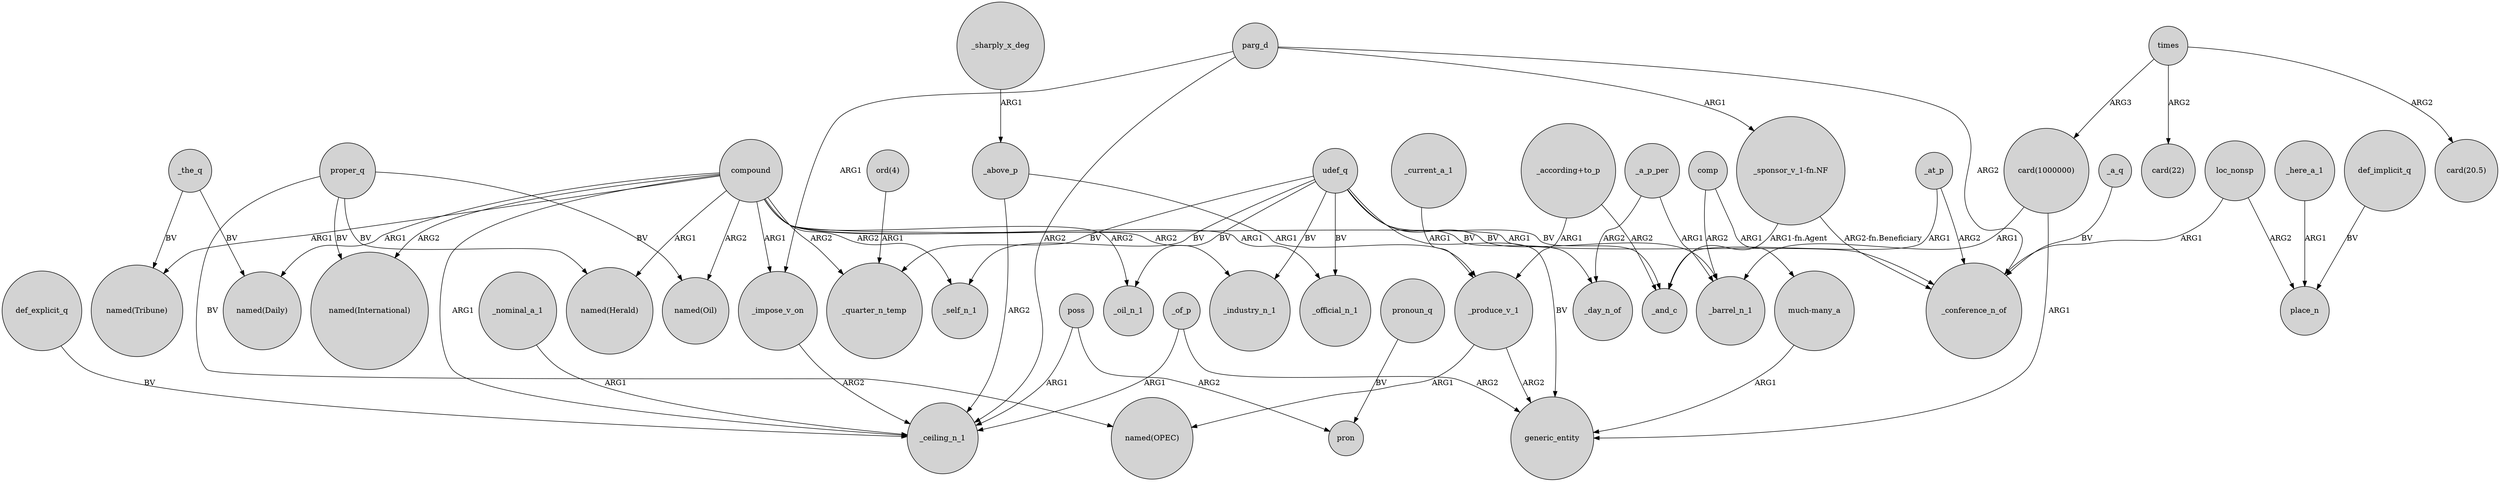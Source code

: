 digraph {
	node [shape=circle style=filled]
	"card(1000000)" -> generic_entity [label=ARG1]
	_of_p -> generic_entity [label=ARG2]
	_the_q -> "named(Tribune)" [label=BV]
	compound -> _quarter_n_temp [label=ARG2]
	parg_d -> _conference_n_of [label=ARG2]
	_here_a_1 -> place_n [label=ARG1]
	udef_q -> generic_entity [label=BV]
	_a_p_per -> _day_n_of [label=ARG2]
	poss -> pron [label=ARG2]
	proper_q -> "named(Herald)" [label=BV]
	parg_d -> _impose_v_on [label=ARG1]
	_a_q -> _conference_n_of [label=BV]
	"much-many_a" -> generic_entity [label=ARG1]
	compound -> _conference_n_of [label=ARG1]
	_of_p -> _ceiling_n_1 [label=ARG1]
	"ord(4)" -> _quarter_n_temp [label=ARG1]
	"card(1000000)" -> _barrel_n_1 [label=ARG1]
	"_according+to_p" -> _and_c [label=ARG2]
	compound -> "named(Herald)" [label=ARG1]
	udef_q -> _day_n_of [label=BV]
	poss -> _ceiling_n_1 [label=ARG1]
	"_according+to_p" -> _produce_v_1 [label=ARG1]
	_produce_v_1 -> "named(OPEC)" [label=ARG1]
	def_implicit_q -> place_n [label=BV]
	loc_nonsp -> _conference_n_of [label=ARG1]
	times -> "card(20.5)" [label=ARG2]
	_at_p -> _and_c [label=ARG1]
	compound -> "named(Tribune)" [label=ARG1]
	compound -> "named(Oil)" [label=ARG2]
	_above_p -> _ceiling_n_1 [label=ARG2]
	pronoun_q -> pron [label=BV]
	compound -> _oil_n_1 [label=ARG2]
	_above_p -> _produce_v_1 [label=ARG1]
	_nominal_a_1 -> _ceiling_n_1 [label=ARG1]
	_a_p_per -> _barrel_n_1 [label=ARG1]
	proper_q -> "named(Oil)" [label=BV]
	_current_a_1 -> _produce_v_1 [label=ARG1]
	_the_q -> "named(Daily)" [label=BV]
	comp -> "much-many_a" [label=ARG1]
	compound -> _industry_n_1 [label=ARG2]
	_at_p -> _conference_n_of [label=ARG2]
	"_sponsor_v_1-fn.NF" -> _and_c [label="ARG1-fn.Agent"]
	times -> "card(1000000)" [label=ARG3]
	comp -> _barrel_n_1 [label=ARG2]
	udef_q -> _official_n_1 [label=BV]
	_produce_v_1 -> generic_entity [label=ARG2]
	"_sponsor_v_1-fn.NF" -> _conference_n_of [label="ARG2-fn.Beneficiary"]
	udef_q -> _self_n_1 [label=BV]
	parg_d -> "_sponsor_v_1-fn.NF" [label=ARG1]
	compound -> "named(International)" [label=ARG2]
	compound -> _self_n_1 [label=ARG2]
	_impose_v_on -> _ceiling_n_1 [label=ARG2]
	udef_q -> _oil_n_1 [label=BV]
	parg_d -> _ceiling_n_1 [label=ARG2]
	compound -> _ceiling_n_1 [label=ARG1]
	compound -> _official_n_1 [label=ARG1]
	compound -> "named(Daily)" [label=ARG1]
	loc_nonsp -> place_n [label=ARG2]
	proper_q -> "named(OPEC)" [label=BV]
	compound -> _impose_v_on [label=ARG1]
	udef_q -> _barrel_n_1 [label=BV]
	udef_q -> _quarter_n_temp [label=BV]
	def_explicit_q -> _ceiling_n_1 [label=BV]
	udef_q -> _and_c [label=BV]
	times -> "card(22)" [label=ARG2]
	udef_q -> _industry_n_1 [label=BV]
	_sharply_x_deg -> _above_p [label=ARG1]
	proper_q -> "named(International)" [label=BV]
}
